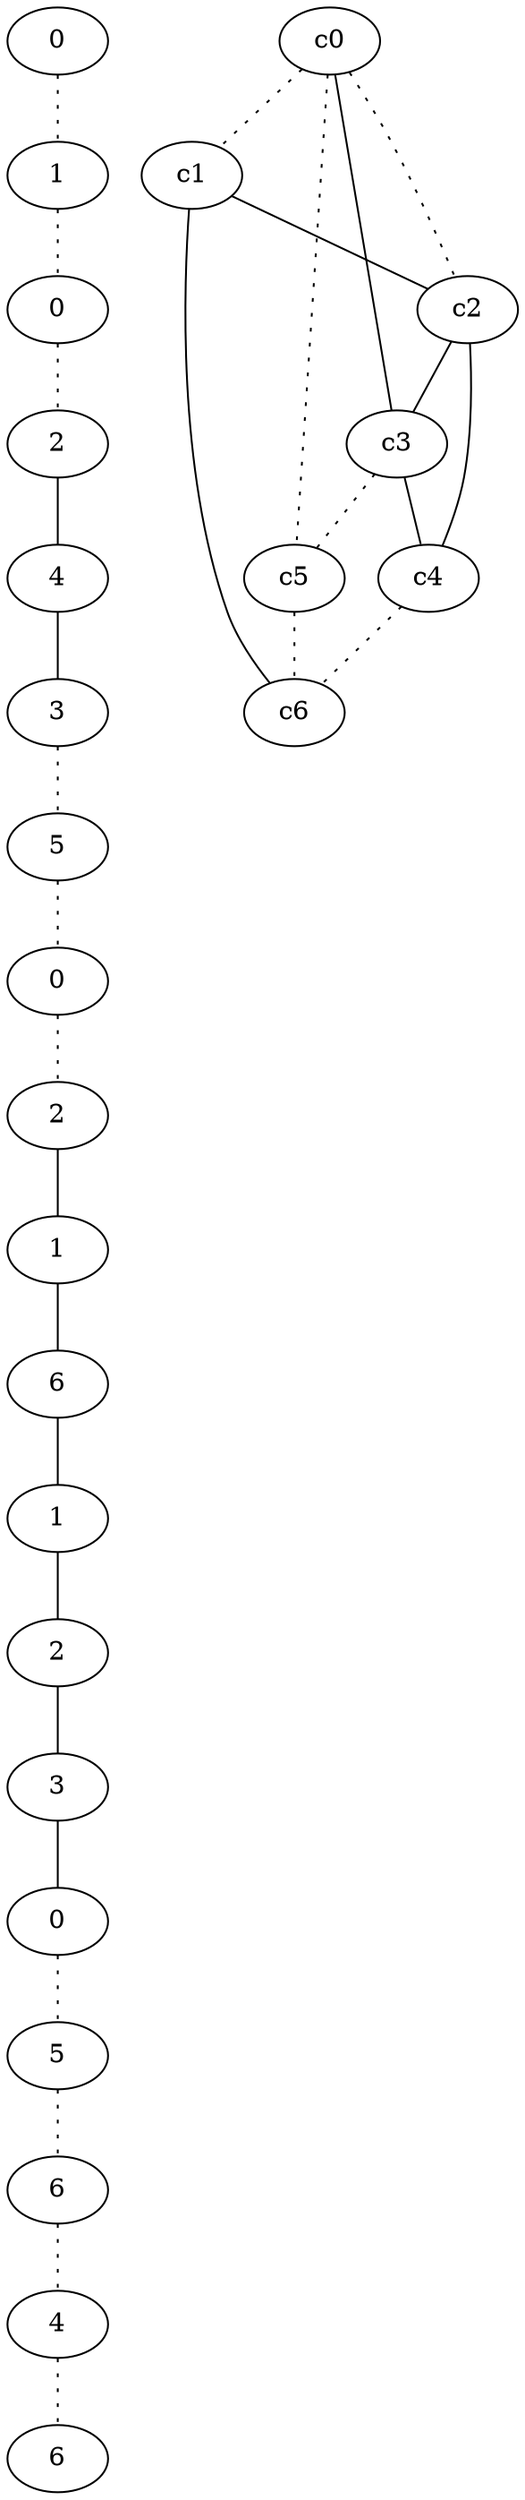 graph {
a0[label=0];
a1[label=1];
a2[label=0];
a3[label=2];
a4[label=4];
a5[label=3];
a6[label=5];
a7[label=0];
a8[label=2];
a9[label=1];
a10[label=6];
a11[label=1];
a12[label=2];
a13[label=3];
a14[label=0];
a15[label=5];
a16[label=6];
a17[label=4];
a18[label=6];
a0 -- a1 [style=dotted];
a1 -- a2 [style=dotted];
a2 -- a3 [style=dotted];
a3 -- a4;
a4 -- a5;
a5 -- a6 [style=dotted];
a6 -- a7 [style=dotted];
a7 -- a8 [style=dotted];
a8 -- a9;
a9 -- a10;
a10 -- a11;
a11 -- a12;
a12 -- a13;
a13 -- a14;
a14 -- a15 [style=dotted];
a15 -- a16 [style=dotted];
a16 -- a17 [style=dotted];
a17 -- a18 [style=dotted];
c0 -- c1 [style=dotted];
c0 -- c2 [style=dotted];
c0 -- c3;
c0 -- c5 [style=dotted];
c1 -- c2;
c1 -- c6;
c2 -- c3;
c2 -- c4;
c3 -- c4;
c3 -- c5 [style=dotted];
c4 -- c6 [style=dotted];
c5 -- c6 [style=dotted];
}
